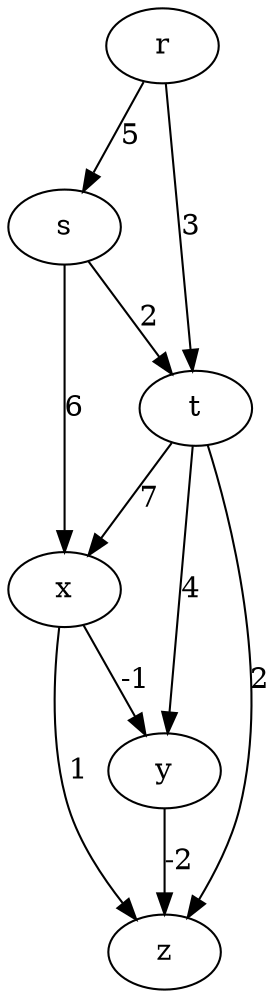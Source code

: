 Digraph{
r [label="r"];
s [label="s"];
t [label="t"];
x [label="x"];
y [label="y"];
z [label="z"];

r->s[label="5"];
r->t[label="3"];
s->t[label="2"];
s->x[label="6"];
t->x[label="7"];
t->y[label="4"];
t->z[label="2"];
x->y[label="-1"];
x->z[label="1"];
y->z[label="-2"];
}


